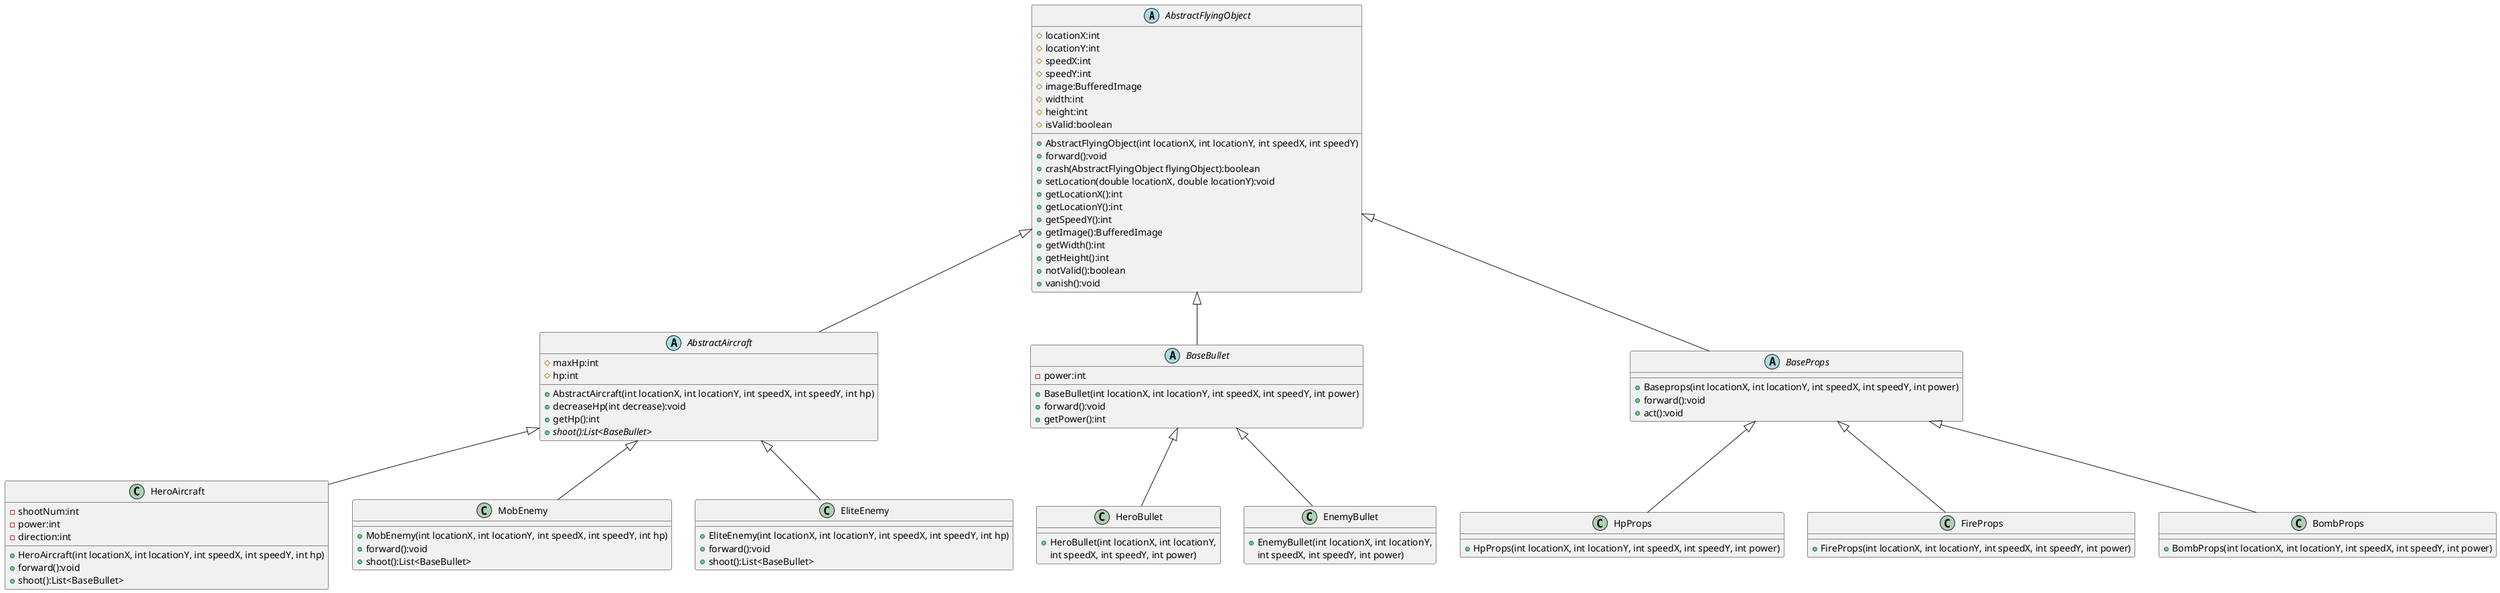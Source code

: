 @startuml
'https://plantuml.com/class-diagram

abstract class AbstractFlyingObject
{
    # locationX:int
    # locationY:int
    # speedX:int
    # speedY:int
    # image:BufferedImage
    # width:int
    # height:int
    # isValid:boolean

    + AbstractFlyingObject(int locationX, int locationY, int speedX, int speedY)
    + forward():void
    + crash(AbstractFlyingObject flyingObject):boolean
    + setLocation(double locationX, double locationY):void
    + getLocationX():int
    + getLocationY():int
    + getSpeedY():int
    + getImage():BufferedImage
    + getWidth():int
    + getHeight():int
    + notValid():boolean
    + vanish():void
}
abstract class AbstractAircraft
{
	# maxHp:int
    # hp:int
    + AbstractAircraft(int locationX, int locationY, int speedX, int speedY, int hp)
    + decreaseHp(int decrease):void
    + getHp():int
    + {abstract} shoot():List<BaseBullet>
 }


class HeroAircraft {
    - shootNum:int
    - power:int
    - direction:int
    + HeroAircraft(int locationX, int locationY, int speedX, int speedY, int hp)
    + forward():void
    + shoot():List<BaseBullet>
}

AbstractAircraft <|-- HeroAircraft

class MobEnemy {
    + MobEnemy(int locationX, int locationY, int speedX, int speedY, int hp)
    + forward():void
    + shoot():List<BaseBullet>
}
AbstractAircraft <|-- MobEnemy

class EliteEnemy {
    + EliteEnemy(int locationX, int locationY, int speedX, int speedY, int hp)
    + forward():void
    + shoot():List<BaseBullet>
}
AbstractAircraft <|-- EliteEnemy

abstract class BaseBullet
{
    - power:int
    + BaseBullet(int locationX, int locationY, int speedX, int speedY, int power)
    + forward():void
	+ getPower():int
}

class HeroBullet {
    + HeroBullet(int locationX, int locationY,
     int speedX, int speedY, int power)
}

class EnemyBullet {
    + EnemyBullet(int locationX, int locationY,
     int speedX, int speedY, int power)
}

BaseBullet <|-- HeroBullet
BaseBullet <|-- EnemyBullet

abstract class BaseProps
{
    + Baseprops(int locationX, int locationY, int speedX, int speedY, int power)
    + forward():void
	+ act():void
}

class HpProps{
    + HpProps(int locationX, int locationY, int speedX, int speedY, int power)
}

class FireProps{
    + FireProps(int locationX, int locationY, int speedX, int speedY, int power)
}

class BombProps{
    + BombProps(int locationX, int locationY, int speedX, int speedY, int power)
}

BaseProps <|-- HpProps
BaseProps <|-- FireProps
BaseProps <|-- BombProps

AbstractFlyingObject <|-- AbstractAircraft
AbstractFlyingObject <|-- BaseBullet
AbstractFlyingObject <|-- BaseProps

@enduml